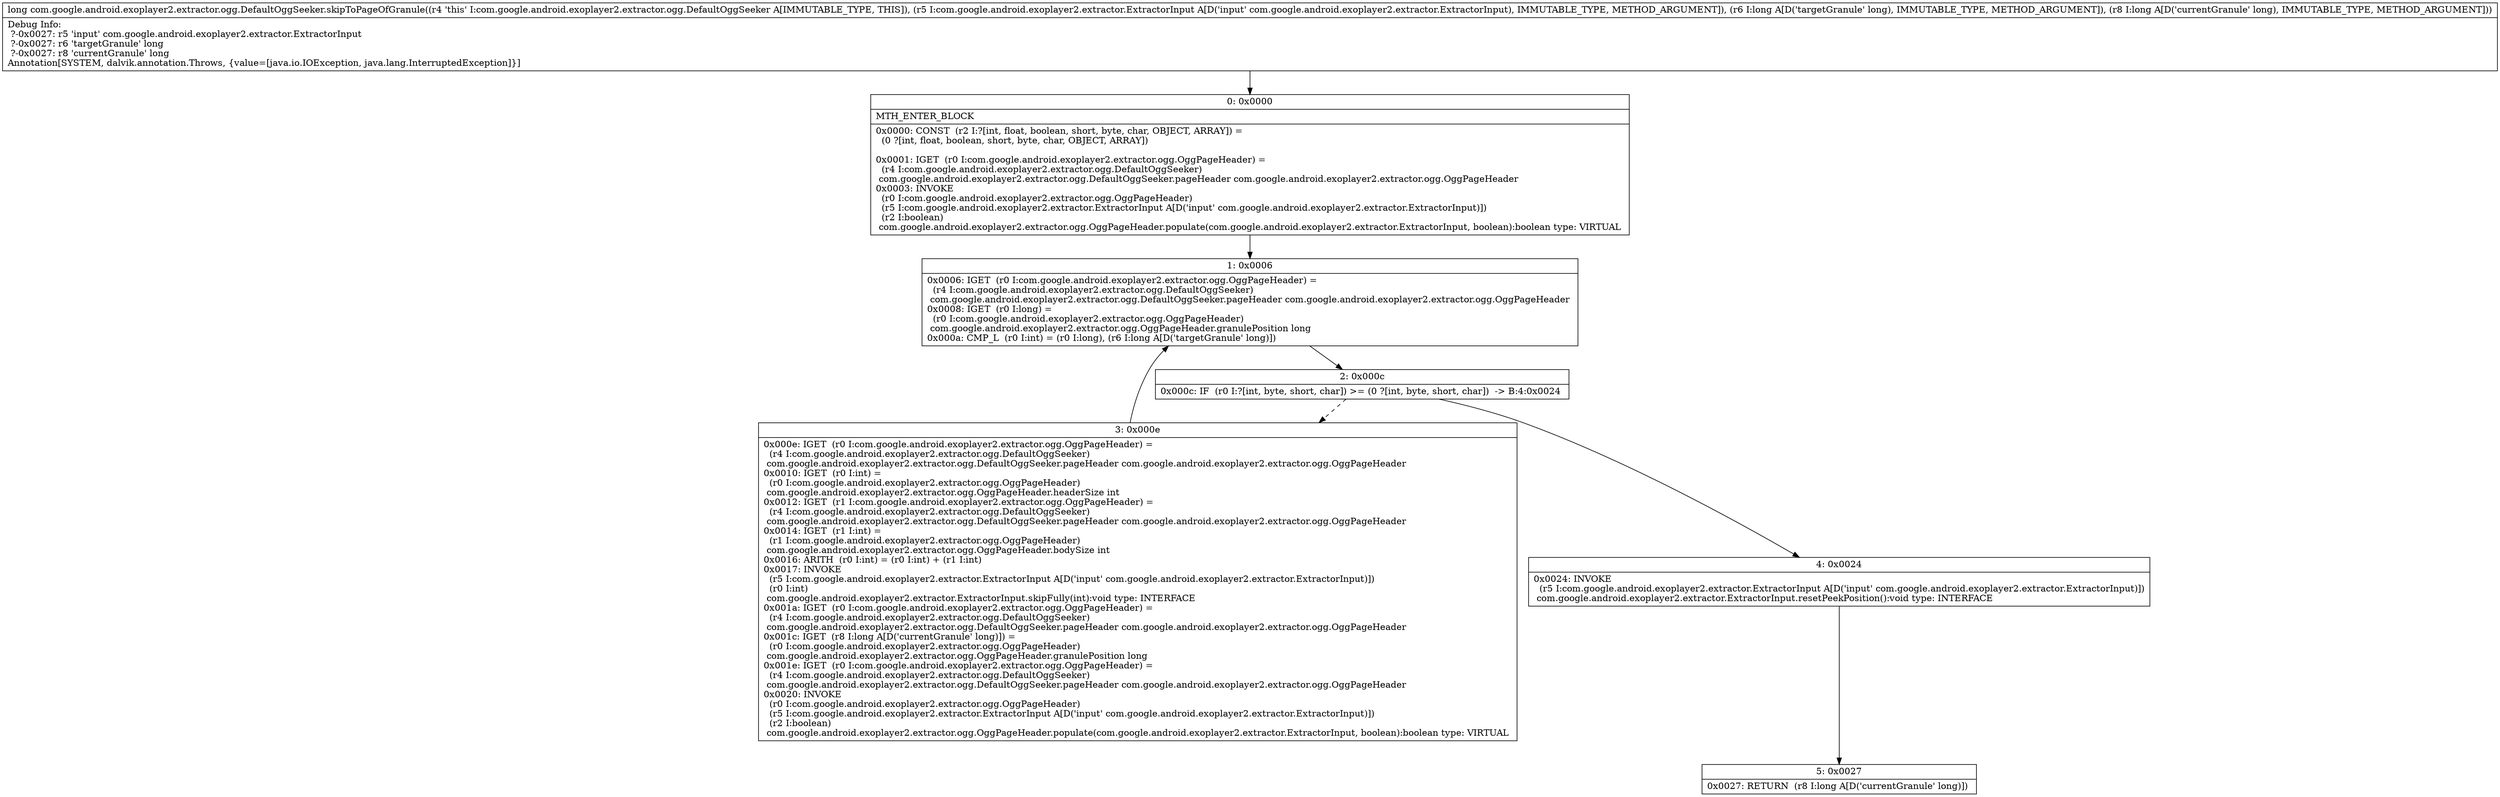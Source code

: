 digraph "CFG forcom.google.android.exoplayer2.extractor.ogg.DefaultOggSeeker.skipToPageOfGranule(Lcom\/google\/android\/exoplayer2\/extractor\/ExtractorInput;JJ)J" {
Node_0 [shape=record,label="{0\:\ 0x0000|MTH_ENTER_BLOCK\l|0x0000: CONST  (r2 I:?[int, float, boolean, short, byte, char, OBJECT, ARRAY]) = \l  (0 ?[int, float, boolean, short, byte, char, OBJECT, ARRAY])\l \l0x0001: IGET  (r0 I:com.google.android.exoplayer2.extractor.ogg.OggPageHeader) = \l  (r4 I:com.google.android.exoplayer2.extractor.ogg.DefaultOggSeeker)\l com.google.android.exoplayer2.extractor.ogg.DefaultOggSeeker.pageHeader com.google.android.exoplayer2.extractor.ogg.OggPageHeader \l0x0003: INVOKE  \l  (r0 I:com.google.android.exoplayer2.extractor.ogg.OggPageHeader)\l  (r5 I:com.google.android.exoplayer2.extractor.ExtractorInput A[D('input' com.google.android.exoplayer2.extractor.ExtractorInput)])\l  (r2 I:boolean)\l com.google.android.exoplayer2.extractor.ogg.OggPageHeader.populate(com.google.android.exoplayer2.extractor.ExtractorInput, boolean):boolean type: VIRTUAL \l}"];
Node_1 [shape=record,label="{1\:\ 0x0006|0x0006: IGET  (r0 I:com.google.android.exoplayer2.extractor.ogg.OggPageHeader) = \l  (r4 I:com.google.android.exoplayer2.extractor.ogg.DefaultOggSeeker)\l com.google.android.exoplayer2.extractor.ogg.DefaultOggSeeker.pageHeader com.google.android.exoplayer2.extractor.ogg.OggPageHeader \l0x0008: IGET  (r0 I:long) = \l  (r0 I:com.google.android.exoplayer2.extractor.ogg.OggPageHeader)\l com.google.android.exoplayer2.extractor.ogg.OggPageHeader.granulePosition long \l0x000a: CMP_L  (r0 I:int) = (r0 I:long), (r6 I:long A[D('targetGranule' long)]) \l}"];
Node_2 [shape=record,label="{2\:\ 0x000c|0x000c: IF  (r0 I:?[int, byte, short, char]) \>= (0 ?[int, byte, short, char])  \-\> B:4:0x0024 \l}"];
Node_3 [shape=record,label="{3\:\ 0x000e|0x000e: IGET  (r0 I:com.google.android.exoplayer2.extractor.ogg.OggPageHeader) = \l  (r4 I:com.google.android.exoplayer2.extractor.ogg.DefaultOggSeeker)\l com.google.android.exoplayer2.extractor.ogg.DefaultOggSeeker.pageHeader com.google.android.exoplayer2.extractor.ogg.OggPageHeader \l0x0010: IGET  (r0 I:int) = \l  (r0 I:com.google.android.exoplayer2.extractor.ogg.OggPageHeader)\l com.google.android.exoplayer2.extractor.ogg.OggPageHeader.headerSize int \l0x0012: IGET  (r1 I:com.google.android.exoplayer2.extractor.ogg.OggPageHeader) = \l  (r4 I:com.google.android.exoplayer2.extractor.ogg.DefaultOggSeeker)\l com.google.android.exoplayer2.extractor.ogg.DefaultOggSeeker.pageHeader com.google.android.exoplayer2.extractor.ogg.OggPageHeader \l0x0014: IGET  (r1 I:int) = \l  (r1 I:com.google.android.exoplayer2.extractor.ogg.OggPageHeader)\l com.google.android.exoplayer2.extractor.ogg.OggPageHeader.bodySize int \l0x0016: ARITH  (r0 I:int) = (r0 I:int) + (r1 I:int) \l0x0017: INVOKE  \l  (r5 I:com.google.android.exoplayer2.extractor.ExtractorInput A[D('input' com.google.android.exoplayer2.extractor.ExtractorInput)])\l  (r0 I:int)\l com.google.android.exoplayer2.extractor.ExtractorInput.skipFully(int):void type: INTERFACE \l0x001a: IGET  (r0 I:com.google.android.exoplayer2.extractor.ogg.OggPageHeader) = \l  (r4 I:com.google.android.exoplayer2.extractor.ogg.DefaultOggSeeker)\l com.google.android.exoplayer2.extractor.ogg.DefaultOggSeeker.pageHeader com.google.android.exoplayer2.extractor.ogg.OggPageHeader \l0x001c: IGET  (r8 I:long A[D('currentGranule' long)]) = \l  (r0 I:com.google.android.exoplayer2.extractor.ogg.OggPageHeader)\l com.google.android.exoplayer2.extractor.ogg.OggPageHeader.granulePosition long \l0x001e: IGET  (r0 I:com.google.android.exoplayer2.extractor.ogg.OggPageHeader) = \l  (r4 I:com.google.android.exoplayer2.extractor.ogg.DefaultOggSeeker)\l com.google.android.exoplayer2.extractor.ogg.DefaultOggSeeker.pageHeader com.google.android.exoplayer2.extractor.ogg.OggPageHeader \l0x0020: INVOKE  \l  (r0 I:com.google.android.exoplayer2.extractor.ogg.OggPageHeader)\l  (r5 I:com.google.android.exoplayer2.extractor.ExtractorInput A[D('input' com.google.android.exoplayer2.extractor.ExtractorInput)])\l  (r2 I:boolean)\l com.google.android.exoplayer2.extractor.ogg.OggPageHeader.populate(com.google.android.exoplayer2.extractor.ExtractorInput, boolean):boolean type: VIRTUAL \l}"];
Node_4 [shape=record,label="{4\:\ 0x0024|0x0024: INVOKE  \l  (r5 I:com.google.android.exoplayer2.extractor.ExtractorInput A[D('input' com.google.android.exoplayer2.extractor.ExtractorInput)])\l com.google.android.exoplayer2.extractor.ExtractorInput.resetPeekPosition():void type: INTERFACE \l}"];
Node_5 [shape=record,label="{5\:\ 0x0027|0x0027: RETURN  (r8 I:long A[D('currentGranule' long)]) \l}"];
MethodNode[shape=record,label="{long com.google.android.exoplayer2.extractor.ogg.DefaultOggSeeker.skipToPageOfGranule((r4 'this' I:com.google.android.exoplayer2.extractor.ogg.DefaultOggSeeker A[IMMUTABLE_TYPE, THIS]), (r5 I:com.google.android.exoplayer2.extractor.ExtractorInput A[D('input' com.google.android.exoplayer2.extractor.ExtractorInput), IMMUTABLE_TYPE, METHOD_ARGUMENT]), (r6 I:long A[D('targetGranule' long), IMMUTABLE_TYPE, METHOD_ARGUMENT]), (r8 I:long A[D('currentGranule' long), IMMUTABLE_TYPE, METHOD_ARGUMENT]))  | Debug Info:\l  ?\-0x0027: r5 'input' com.google.android.exoplayer2.extractor.ExtractorInput\l  ?\-0x0027: r6 'targetGranule' long\l  ?\-0x0027: r8 'currentGranule' long\lAnnotation[SYSTEM, dalvik.annotation.Throws, \{value=[java.io.IOException, java.lang.InterruptedException]\}]\l}"];
MethodNode -> Node_0;
Node_0 -> Node_1;
Node_1 -> Node_2;
Node_2 -> Node_3[style=dashed];
Node_2 -> Node_4;
Node_3 -> Node_1;
Node_4 -> Node_5;
}

